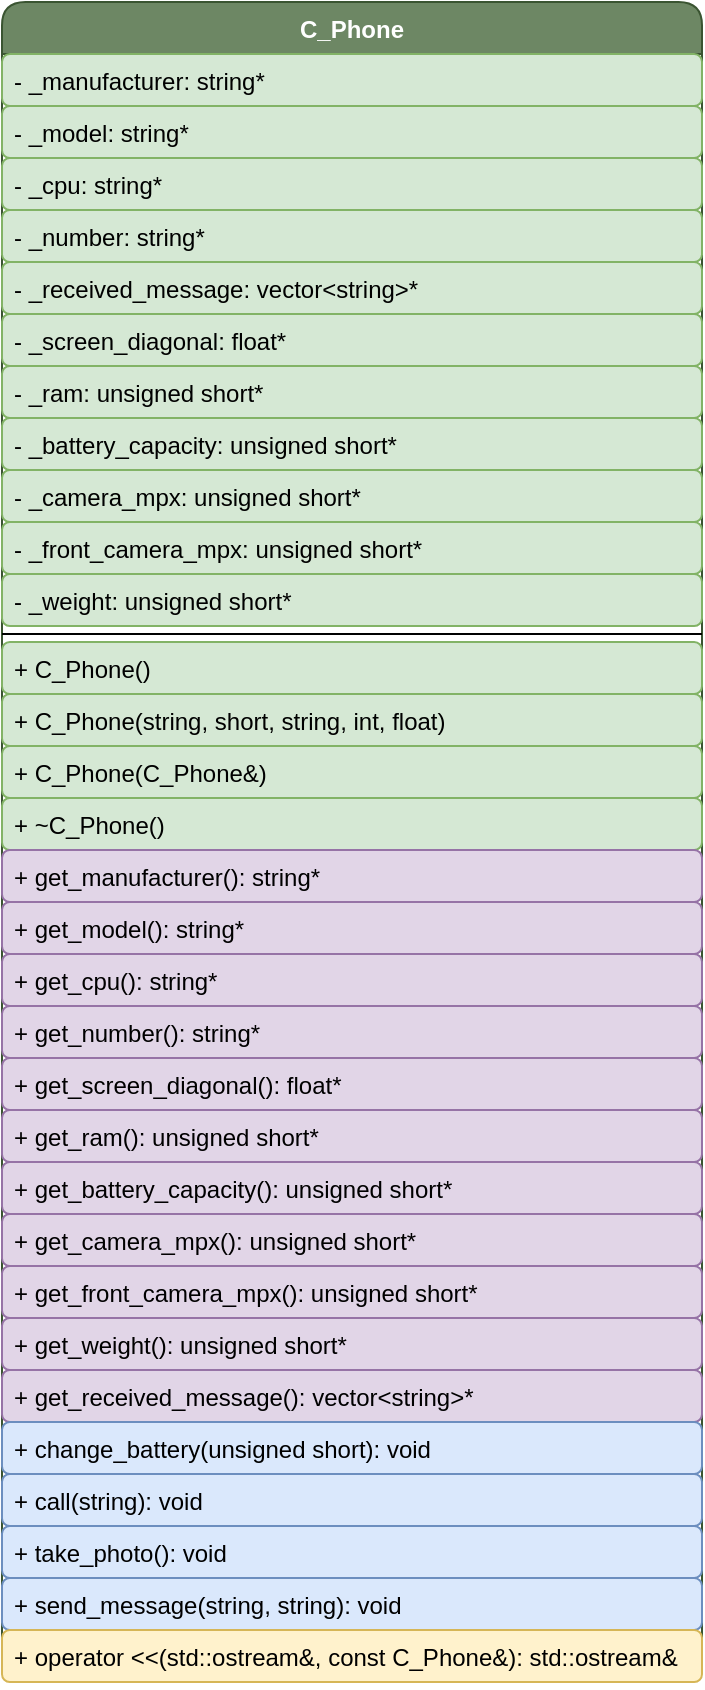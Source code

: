 <mxfile version="15.0.3" type="github">
  <diagram id="-Y5NNJkDgjUtJPHvgUBm" name="Page-1">
    <mxGraphModel dx="1422" dy="737" grid="1" gridSize="10" guides="1" tooltips="1" connect="1" arrows="1" fold="1" page="1" pageScale="1" pageWidth="827" pageHeight="1169" math="0" shadow="0">
      <root>
        <mxCell id="0" />
        <mxCell id="1" parent="0" />
        <mxCell id="osFZyzkylOxn9YLMp_Sf-1" value="C_Phone" style="swimlane;fontStyle=1;align=center;verticalAlign=top;childLayout=stackLayout;horizontal=1;startSize=26;horizontalStack=0;resizeParent=1;resizeParentMax=0;resizeLast=0;collapsible=1;marginBottom=0;fillColor=#6d8764;strokeColor=#3A5431;fontColor=#ffffff;rounded=1;" vertex="1" parent="1">
          <mxGeometry x="260" y="60" width="350" height="840" as="geometry" />
        </mxCell>
        <mxCell id="osFZyzkylOxn9YLMp_Sf-2" value="- _manufacturer: string*" style="text;strokeColor=#82b366;fillColor=#d5e8d4;align=left;verticalAlign=top;spacingLeft=4;spacingRight=4;overflow=hidden;rotatable=0;points=[[0,0.5],[1,0.5]];portConstraint=eastwest;rounded=1;" vertex="1" parent="osFZyzkylOxn9YLMp_Sf-1">
          <mxGeometry y="26" width="350" height="26" as="geometry" />
        </mxCell>
        <mxCell id="osFZyzkylOxn9YLMp_Sf-33" value="- _model: string*" style="text;strokeColor=#82b366;fillColor=#d5e8d4;align=left;verticalAlign=top;spacingLeft=4;spacingRight=4;overflow=hidden;rotatable=0;points=[[0,0.5],[1,0.5]];portConstraint=eastwest;rounded=1;" vertex="1" parent="osFZyzkylOxn9YLMp_Sf-1">
          <mxGeometry y="52" width="350" height="26" as="geometry" />
        </mxCell>
        <mxCell id="osFZyzkylOxn9YLMp_Sf-5" value="- _cpu: string*" style="text;strokeColor=#82b366;fillColor=#d5e8d4;align=left;verticalAlign=top;spacingLeft=4;spacingRight=4;overflow=hidden;rotatable=0;points=[[0,0.5],[1,0.5]];portConstraint=eastwest;rounded=1;" vertex="1" parent="osFZyzkylOxn9YLMp_Sf-1">
          <mxGeometry y="78" width="350" height="26" as="geometry" />
        </mxCell>
        <mxCell id="osFZyzkylOxn9YLMp_Sf-36" value="- _number: string*" style="text;strokeColor=#82b366;fillColor=#d5e8d4;align=left;verticalAlign=top;spacingLeft=4;spacingRight=4;overflow=hidden;rotatable=0;points=[[0,0.5],[1,0.5]];portConstraint=eastwest;rounded=1;" vertex="1" parent="osFZyzkylOxn9YLMp_Sf-1">
          <mxGeometry y="104" width="350" height="26" as="geometry" />
        </mxCell>
        <mxCell id="osFZyzkylOxn9YLMp_Sf-37" value="- _received_message: vector&lt;string&gt;*" style="text;strokeColor=#82b366;fillColor=#d5e8d4;align=left;verticalAlign=top;spacingLeft=4;spacingRight=4;overflow=hidden;rotatable=0;points=[[0,0.5],[1,0.5]];portConstraint=eastwest;rounded=1;" vertex="1" parent="osFZyzkylOxn9YLMp_Sf-1">
          <mxGeometry y="130" width="350" height="26" as="geometry" />
        </mxCell>
        <mxCell id="osFZyzkylOxn9YLMp_Sf-7" value="- _screen_diagonal: float*" style="text;strokeColor=#82b366;fillColor=#d5e8d4;align=left;verticalAlign=top;spacingLeft=4;spacingRight=4;overflow=hidden;rotatable=0;points=[[0,0.5],[1,0.5]];portConstraint=eastwest;rounded=1;" vertex="1" parent="osFZyzkylOxn9YLMp_Sf-1">
          <mxGeometry y="156" width="350" height="26" as="geometry" />
        </mxCell>
        <mxCell id="osFZyzkylOxn9YLMp_Sf-10" value="- _ram: unsigned short*" style="text;strokeColor=#82b366;fillColor=#d5e8d4;align=left;verticalAlign=top;spacingLeft=4;spacingRight=4;overflow=hidden;rotatable=0;points=[[0,0.5],[1,0.5]];portConstraint=eastwest;rounded=1;" vertex="1" parent="osFZyzkylOxn9YLMp_Sf-1">
          <mxGeometry y="182" width="350" height="26" as="geometry" />
        </mxCell>
        <mxCell id="osFZyzkylOxn9YLMp_Sf-6" value="- _battery_capacity: unsigned short*" style="text;strokeColor=#82b366;fillColor=#d5e8d4;align=left;verticalAlign=top;spacingLeft=4;spacingRight=4;overflow=hidden;rotatable=0;points=[[0,0.5],[1,0.5]];portConstraint=eastwest;rounded=1;" vertex="1" parent="osFZyzkylOxn9YLMp_Sf-1">
          <mxGeometry y="208" width="350" height="26" as="geometry" />
        </mxCell>
        <mxCell id="osFZyzkylOxn9YLMp_Sf-26" value="- _camera_mpx: unsigned short*" style="text;strokeColor=#82b366;fillColor=#d5e8d4;align=left;verticalAlign=top;spacingLeft=4;spacingRight=4;overflow=hidden;rotatable=0;points=[[0,0.5],[1,0.5]];portConstraint=eastwest;rounded=1;" vertex="1" parent="osFZyzkylOxn9YLMp_Sf-1">
          <mxGeometry y="234" width="350" height="26" as="geometry" />
        </mxCell>
        <mxCell id="osFZyzkylOxn9YLMp_Sf-27" value="- _front_camera_mpx: unsigned short*" style="text;strokeColor=#82b366;fillColor=#d5e8d4;align=left;verticalAlign=top;spacingLeft=4;spacingRight=4;overflow=hidden;rotatable=0;points=[[0,0.5],[1,0.5]];portConstraint=eastwest;rounded=1;" vertex="1" parent="osFZyzkylOxn9YLMp_Sf-1">
          <mxGeometry y="260" width="350" height="26" as="geometry" />
        </mxCell>
        <mxCell id="osFZyzkylOxn9YLMp_Sf-28" value="- _weight: unsigned short*" style="text;strokeColor=#82b366;fillColor=#d5e8d4;align=left;verticalAlign=top;spacingLeft=4;spacingRight=4;overflow=hidden;rotatable=0;points=[[0,0.5],[1,0.5]];portConstraint=eastwest;rounded=1;" vertex="1" parent="osFZyzkylOxn9YLMp_Sf-1">
          <mxGeometry y="286" width="350" height="26" as="geometry" />
        </mxCell>
        <mxCell id="osFZyzkylOxn9YLMp_Sf-3" value="" style="line;strokeWidth=1;fillColor=none;align=left;verticalAlign=middle;spacingTop=-1;spacingLeft=3;spacingRight=3;rotatable=0;labelPosition=right;points=[];portConstraint=eastwest;rounded=1;" vertex="1" parent="osFZyzkylOxn9YLMp_Sf-1">
          <mxGeometry y="312" width="350" height="8" as="geometry" />
        </mxCell>
        <mxCell id="osFZyzkylOxn9YLMp_Sf-4" value="+ C_Phone()" style="text;strokeColor=#82b366;fillColor=#d5e8d4;align=left;verticalAlign=top;spacingLeft=4;spacingRight=4;overflow=hidden;rotatable=0;points=[[0,0.5],[1,0.5]];portConstraint=eastwest;rounded=1;" vertex="1" parent="osFZyzkylOxn9YLMp_Sf-1">
          <mxGeometry y="320" width="350" height="26" as="geometry" />
        </mxCell>
        <mxCell id="osFZyzkylOxn9YLMp_Sf-9" value="+ C_Phone(string, short, string, int, float)" style="text;strokeColor=#82b366;fillColor=#d5e8d4;align=left;verticalAlign=top;spacingLeft=4;spacingRight=4;overflow=hidden;rotatable=0;points=[[0,0.5],[1,0.5]];portConstraint=eastwest;rounded=1;" vertex="1" parent="osFZyzkylOxn9YLMp_Sf-1">
          <mxGeometry y="346" width="350" height="26" as="geometry" />
        </mxCell>
        <mxCell id="osFZyzkylOxn9YLMp_Sf-11" value="+ C_Phone(C_Phone&amp;)" style="text;strokeColor=#82b366;fillColor=#d5e8d4;align=left;verticalAlign=top;spacingLeft=4;spacingRight=4;overflow=hidden;rotatable=0;points=[[0,0.5],[1,0.5]];portConstraint=eastwest;rounded=1;" vertex="1" parent="osFZyzkylOxn9YLMp_Sf-1">
          <mxGeometry y="372" width="350" height="26" as="geometry" />
        </mxCell>
        <mxCell id="osFZyzkylOxn9YLMp_Sf-39" value="+ ~C_Phone()" style="text;strokeColor=#82b366;fillColor=#d5e8d4;align=left;verticalAlign=top;spacingLeft=4;spacingRight=4;overflow=hidden;rotatable=0;points=[[0,0.5],[1,0.5]];portConstraint=eastwest;rounded=1;" vertex="1" parent="osFZyzkylOxn9YLMp_Sf-1">
          <mxGeometry y="398" width="350" height="26" as="geometry" />
        </mxCell>
        <mxCell id="osFZyzkylOxn9YLMp_Sf-12" value="+ get_manufacturer(): string*" style="text;strokeColor=#9673a6;fillColor=#e1d5e7;align=left;verticalAlign=top;spacingLeft=4;spacingRight=4;overflow=hidden;rotatable=0;points=[[0,0.5],[1,0.5]];portConstraint=eastwest;rounded=1;" vertex="1" parent="osFZyzkylOxn9YLMp_Sf-1">
          <mxGeometry y="424" width="350" height="26" as="geometry" />
        </mxCell>
        <mxCell id="osFZyzkylOxn9YLMp_Sf-34" value="+ get_model(): string*" style="text;strokeColor=#9673a6;fillColor=#e1d5e7;align=left;verticalAlign=top;spacingLeft=4;spacingRight=4;overflow=hidden;rotatable=0;points=[[0,0.5],[1,0.5]];portConstraint=eastwest;rounded=1;" vertex="1" parent="osFZyzkylOxn9YLMp_Sf-1">
          <mxGeometry y="450" width="350" height="26" as="geometry" />
        </mxCell>
        <mxCell id="osFZyzkylOxn9YLMp_Sf-14" value="+ get_cpu(): string*" style="text;strokeColor=#9673a6;fillColor=#e1d5e7;align=left;verticalAlign=top;spacingLeft=4;spacingRight=4;overflow=hidden;rotatable=0;points=[[0,0.5],[1,0.5]];portConstraint=eastwest;rounded=1;" vertex="1" parent="osFZyzkylOxn9YLMp_Sf-1">
          <mxGeometry y="476" width="350" height="26" as="geometry" />
        </mxCell>
        <mxCell id="osFZyzkylOxn9YLMp_Sf-40" value="+ get_number(): string*" style="text;strokeColor=#9673a6;fillColor=#e1d5e7;align=left;verticalAlign=top;spacingLeft=4;spacingRight=4;overflow=hidden;rotatable=0;points=[[0,0.5],[1,0.5]];portConstraint=eastwest;rounded=1;" vertex="1" parent="osFZyzkylOxn9YLMp_Sf-1">
          <mxGeometry y="502" width="350" height="26" as="geometry" />
        </mxCell>
        <mxCell id="osFZyzkylOxn9YLMp_Sf-16" value="+ get_screen_diagonal(): float*" style="text;strokeColor=#9673a6;fillColor=#e1d5e7;align=left;verticalAlign=top;spacingLeft=4;spacingRight=4;overflow=hidden;rotatable=0;points=[[0,0.5],[1,0.5]];portConstraint=eastwest;rounded=1;" vertex="1" parent="osFZyzkylOxn9YLMp_Sf-1">
          <mxGeometry y="528" width="350" height="26" as="geometry" />
        </mxCell>
        <mxCell id="osFZyzkylOxn9YLMp_Sf-13" value="+ get_ram(): unsigned short*" style="text;strokeColor=#9673a6;fillColor=#e1d5e7;align=left;verticalAlign=top;spacingLeft=4;spacingRight=4;overflow=hidden;rotatable=0;points=[[0,0.5],[1,0.5]];portConstraint=eastwest;rounded=1;" vertex="1" parent="osFZyzkylOxn9YLMp_Sf-1">
          <mxGeometry y="554" width="350" height="26" as="geometry" />
        </mxCell>
        <mxCell id="osFZyzkylOxn9YLMp_Sf-15" value="+ get_battery_capacity(): unsigned short*" style="text;strokeColor=#9673a6;fillColor=#e1d5e7;align=left;verticalAlign=top;spacingLeft=4;spacingRight=4;overflow=hidden;rotatable=0;points=[[0,0.5],[1,0.5]];portConstraint=eastwest;rounded=1;" vertex="1" parent="osFZyzkylOxn9YLMp_Sf-1">
          <mxGeometry y="580" width="350" height="26" as="geometry" />
        </mxCell>
        <mxCell id="osFZyzkylOxn9YLMp_Sf-29" value="+ get_camera_mpx(): unsigned short*" style="text;strokeColor=#9673a6;fillColor=#e1d5e7;align=left;verticalAlign=top;spacingLeft=4;spacingRight=4;overflow=hidden;rotatable=0;points=[[0,0.5],[1,0.5]];portConstraint=eastwest;rounded=1;" vertex="1" parent="osFZyzkylOxn9YLMp_Sf-1">
          <mxGeometry y="606" width="350" height="26" as="geometry" />
        </mxCell>
        <mxCell id="osFZyzkylOxn9YLMp_Sf-30" value="+ get_front_camera_mpx(): unsigned short*" style="text;strokeColor=#9673a6;fillColor=#e1d5e7;align=left;verticalAlign=top;spacingLeft=4;spacingRight=4;overflow=hidden;rotatable=0;points=[[0,0.5],[1,0.5]];portConstraint=eastwest;rounded=1;" vertex="1" parent="osFZyzkylOxn9YLMp_Sf-1">
          <mxGeometry y="632" width="350" height="26" as="geometry" />
        </mxCell>
        <mxCell id="osFZyzkylOxn9YLMp_Sf-32" value="+ get_weight(): unsigned short*" style="text;strokeColor=#9673a6;fillColor=#e1d5e7;align=left;verticalAlign=top;spacingLeft=4;spacingRight=4;overflow=hidden;rotatable=0;points=[[0,0.5],[1,0.5]];portConstraint=eastwest;rounded=1;" vertex="1" parent="osFZyzkylOxn9YLMp_Sf-1">
          <mxGeometry y="658" width="350" height="26" as="geometry" />
        </mxCell>
        <mxCell id="osFZyzkylOxn9YLMp_Sf-41" value="+ get_received_message(): vector&lt;string&gt;*" style="text;strokeColor=#9673a6;fillColor=#e1d5e7;align=left;verticalAlign=top;spacingLeft=4;spacingRight=4;overflow=hidden;rotatable=0;points=[[0,0.5],[1,0.5]];portConstraint=eastwest;rounded=1;" vertex="1" parent="osFZyzkylOxn9YLMp_Sf-1">
          <mxGeometry y="684" width="350" height="26" as="geometry" />
        </mxCell>
        <mxCell id="osFZyzkylOxn9YLMp_Sf-20" value="+ change_battery(unsigned short): void" style="text;strokeColor=#6c8ebf;fillColor=#dae8fc;align=left;verticalAlign=top;spacingLeft=4;spacingRight=4;overflow=hidden;rotatable=0;points=[[0,0.5],[1,0.5]];portConstraint=eastwest;rounded=1;" vertex="1" parent="osFZyzkylOxn9YLMp_Sf-1">
          <mxGeometry y="710" width="350" height="26" as="geometry" />
        </mxCell>
        <mxCell id="osFZyzkylOxn9YLMp_Sf-35" value="+ call(string): void" style="text;strokeColor=#6c8ebf;fillColor=#dae8fc;align=left;verticalAlign=top;spacingLeft=4;spacingRight=4;overflow=hidden;rotatable=0;points=[[0,0.5],[1,0.5]];portConstraint=eastwest;rounded=1;" vertex="1" parent="osFZyzkylOxn9YLMp_Sf-1">
          <mxGeometry y="736" width="350" height="26" as="geometry" />
        </mxCell>
        <mxCell id="osFZyzkylOxn9YLMp_Sf-42" value="+ take_photo(): void" style="text;strokeColor=#6c8ebf;fillColor=#dae8fc;align=left;verticalAlign=top;spacingLeft=4;spacingRight=4;overflow=hidden;rotatable=0;points=[[0,0.5],[1,0.5]];portConstraint=eastwest;rounded=1;" vertex="1" parent="osFZyzkylOxn9YLMp_Sf-1">
          <mxGeometry y="762" width="350" height="26" as="geometry" />
        </mxCell>
        <mxCell id="osFZyzkylOxn9YLMp_Sf-38" value="+ send_message(string, string): void" style="text;strokeColor=#6c8ebf;fillColor=#dae8fc;align=left;verticalAlign=top;spacingLeft=4;spacingRight=4;overflow=hidden;rotatable=0;points=[[0,0.5],[1,0.5]];portConstraint=eastwest;rounded=1;" vertex="1" parent="osFZyzkylOxn9YLMp_Sf-1">
          <mxGeometry y="788" width="350" height="26" as="geometry" />
        </mxCell>
        <mxCell id="osFZyzkylOxn9YLMp_Sf-25" value="+ operator &lt;&lt;(std::ostream&amp;, const C_Phone&amp;): std::ostream&amp;" style="text;strokeColor=#d6b656;fillColor=#fff2cc;align=left;verticalAlign=top;spacingLeft=4;spacingRight=4;overflow=hidden;rotatable=0;points=[[0,0.5],[1,0.5]];portConstraint=eastwest;rounded=1;" vertex="1" parent="osFZyzkylOxn9YLMp_Sf-1">
          <mxGeometry y="814" width="350" height="26" as="geometry" />
        </mxCell>
      </root>
    </mxGraphModel>
  </diagram>
</mxfile>
